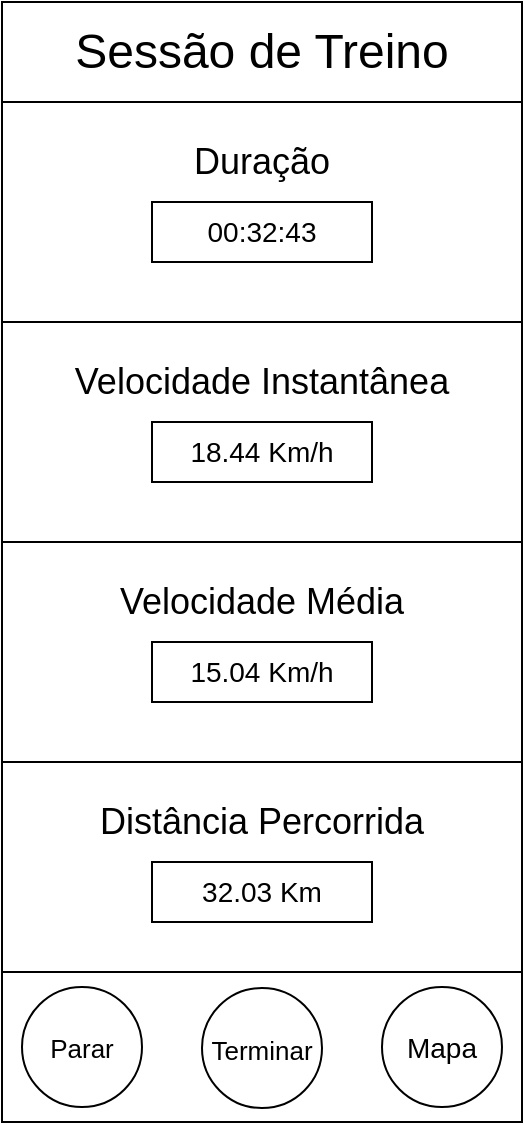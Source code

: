 <mxfile version="15.3.8" type="device"><diagram id="Ympfw6TDAeUIQg3aviYp" name="Page-1"><mxGraphModel dx="1422" dy="737" grid="1" gridSize="10" guides="1" tooltips="1" connect="1" arrows="1" fold="1" page="1" pageScale="1" pageWidth="827" pageHeight="1169" math="0" shadow="0"><root><mxCell id="0"/><mxCell id="1" parent="0"/><mxCell id="stZKdTDXSeTJPusdR-f_-1" value="" style="rounded=0;whiteSpace=wrap;html=1;" parent="1" vertex="1"><mxGeometry x="40" y="40" width="260" height="560" as="geometry"/></mxCell><mxCell id="2CkY1XY-doIUk-Dhcut0-6" value="" style="rounded=0;whiteSpace=wrap;html=1;" vertex="1" parent="1"><mxGeometry x="40" y="310" width="260" height="110" as="geometry"/></mxCell><mxCell id="UNrxY8G5ke1znradW3Ni-15" value="" style="rounded=0;whiteSpace=wrap;html=1;" parent="1" vertex="1"><mxGeometry x="40" y="200" width="260" height="110" as="geometry"/></mxCell><mxCell id="UNrxY8G5ke1znradW3Ni-2" value="" style="rounded=0;whiteSpace=wrap;html=1;" parent="1" vertex="1"><mxGeometry x="40" y="90" width="260" height="110" as="geometry"/></mxCell><mxCell id="stZKdTDXSeTJPusdR-f_-18" value="" style="verticalLabelPosition=bottom;verticalAlign=top;html=1;shape=mxgraph.basic.rect;fillColor2=none;strokeWidth=1;size=20;indent=5;" parent="1" vertex="1"><mxGeometry x="40" y="40" width="260" height="50" as="geometry"/></mxCell><mxCell id="stZKdTDXSeTJPusdR-f_-19" value="Sessão de Treino" style="text;html=1;strokeColor=none;fillColor=none;align=center;verticalAlign=middle;whiteSpace=wrap;rounded=0;fontSize=24;" parent="1" vertex="1"><mxGeometry x="50" y="55" width="240" height="20" as="geometry"/></mxCell><mxCell id="stZKdTDXSeTJPusdR-f_-12" value="&lt;font style=&quot;font-size: 14px&quot;&gt;00:32:43&lt;/font&gt;" style="rounded=0;whiteSpace=wrap;html=1;align=center;" parent="1" vertex="1"><mxGeometry x="115" y="140" width="110" height="30" as="geometry"/></mxCell><mxCell id="stZKdTDXSeTJPusdR-f_-30" value="&lt;font style=&quot;font-size: 14px&quot;&gt;18.44 Km/h&lt;/font&gt;" style="rounded=0;whiteSpace=wrap;html=1;align=center;" parent="1" vertex="1"><mxGeometry x="115" y="250" width="110" height="30" as="geometry"/></mxCell><mxCell id="stZKdTDXSeTJPusdR-f_-35" value="" style="rounded=0;whiteSpace=wrap;html=1;fontSize=24;" parent="1" vertex="1"><mxGeometry x="40" y="525" width="260" height="75" as="geometry"/></mxCell><mxCell id="2CkY1XY-doIUk-Dhcut0-1" value="&lt;font style=&quot;font-size: 18px&quot;&gt;Duração&lt;/font&gt;" style="text;html=1;strokeColor=none;fillColor=none;align=center;verticalAlign=middle;whiteSpace=wrap;rounded=0;" vertex="1" parent="1"><mxGeometry x="140" y="110" width="60" height="20" as="geometry"/></mxCell><mxCell id="2CkY1XY-doIUk-Dhcut0-2" value="&lt;font style=&quot;font-size: 18px&quot;&gt;Velocidade Instantânea&lt;/font&gt;" style="text;html=1;strokeColor=none;fillColor=none;align=center;verticalAlign=middle;whiteSpace=wrap;rounded=0;" vertex="1" parent="1"><mxGeometry x="75" y="220" width="190" height="20" as="geometry"/></mxCell><mxCell id="2CkY1XY-doIUk-Dhcut0-4" value="&lt;font style=&quot;font-size: 14px&quot;&gt;15.04 Km/h&lt;/font&gt;" style="rounded=0;whiteSpace=wrap;html=1;align=center;" vertex="1" parent="1"><mxGeometry x="115" y="360" width="110" height="30" as="geometry"/></mxCell><mxCell id="2CkY1XY-doIUk-Dhcut0-5" value="&lt;font style=&quot;font-size: 18px&quot;&gt;Velocidade Média&lt;/font&gt;" style="text;html=1;strokeColor=none;fillColor=none;align=center;verticalAlign=middle;whiteSpace=wrap;rounded=0;" vertex="1" parent="1"><mxGeometry x="75" y="330" width="190" height="20" as="geometry"/></mxCell><mxCell id="2CkY1XY-doIUk-Dhcut0-7" value="&lt;span style=&quot;font-size: 14px&quot;&gt;32.03 Km&lt;/span&gt;" style="rounded=0;whiteSpace=wrap;html=1;align=center;" vertex="1" parent="1"><mxGeometry x="115" y="470" width="110" height="30" as="geometry"/></mxCell><mxCell id="2CkY1XY-doIUk-Dhcut0-8" value="&lt;span style=&quot;font-size: 18px&quot;&gt;Distância Percorrida&lt;/span&gt;" style="text;html=1;strokeColor=none;fillColor=none;align=center;verticalAlign=middle;whiteSpace=wrap;rounded=0;" vertex="1" parent="1"><mxGeometry x="75" y="440" width="190" height="20" as="geometry"/></mxCell><mxCell id="2CkY1XY-doIUk-Dhcut0-11" value="" style="ellipse;whiteSpace=wrap;html=1;aspect=fixed;" vertex="1" parent="1"><mxGeometry x="50" y="532.5" width="60" height="60" as="geometry"/></mxCell><mxCell id="2CkY1XY-doIUk-Dhcut0-12" value="&lt;font style=&quot;font-size: 13px&quot;&gt;Parar&lt;/font&gt;" style="text;html=1;strokeColor=none;fillColor=none;align=center;verticalAlign=middle;whiteSpace=wrap;rounded=0;" vertex="1" parent="1"><mxGeometry x="60" y="553" width="40" height="20" as="geometry"/></mxCell><mxCell id="2CkY1XY-doIUk-Dhcut0-13" value="" style="ellipse;whiteSpace=wrap;html=1;aspect=fixed;" vertex="1" parent="1"><mxGeometry x="140" y="533" width="60" height="60" as="geometry"/></mxCell><mxCell id="2CkY1XY-doIUk-Dhcut0-14" value="&lt;font style=&quot;font-size: 13px&quot;&gt;Terminar&lt;/font&gt;" style="text;html=1;strokeColor=none;fillColor=none;align=center;verticalAlign=middle;whiteSpace=wrap;rounded=0;" vertex="1" parent="1"><mxGeometry x="150" y="553.5" width="40" height="20" as="geometry"/></mxCell><mxCell id="2CkY1XY-doIUk-Dhcut0-15" value="" style="ellipse;whiteSpace=wrap;html=1;aspect=fixed;" vertex="1" parent="1"><mxGeometry x="230" y="532.5" width="60" height="60" as="geometry"/></mxCell><mxCell id="2CkY1XY-doIUk-Dhcut0-16" value="&lt;span style=&quot;font-size: 14px&quot;&gt;Mapa&lt;/span&gt;" style="text;html=1;strokeColor=none;fillColor=none;align=center;verticalAlign=middle;whiteSpace=wrap;rounded=0;" vertex="1" parent="1"><mxGeometry x="240" y="553" width="40" height="20" as="geometry"/></mxCell></root></mxGraphModel></diagram></mxfile>